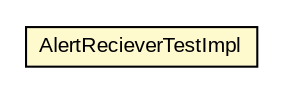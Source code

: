 #!/usr/local/bin/dot
#
# Class diagram 
# Generated by UMLGraph version R5_6-24-gf6e263 (http://www.umlgraph.org/)
#

digraph G {
	edge [fontname="arial",fontsize=10,labelfontname="arial",labelfontsize=10];
	node [fontname="arial",fontsize=10,shape=plaintext];
	nodesep=0.25;
	ranksep=0.5;
	// org.miloss.fgsms.plugins.sla.alertservice.AlertRecieverTestImpl
	c135001 [label=<<table title="org.miloss.fgsms.plugins.sla.alertservice.AlertRecieverTestImpl" border="0" cellborder="1" cellspacing="0" cellpadding="2" port="p" bgcolor="lemonChiffon" href="./AlertRecieverTestImpl.html">
		<tr><td><table border="0" cellspacing="0" cellpadding="1">
<tr><td align="center" balign="center"> AlertRecieverTestImpl </td></tr>
		</table></td></tr>
		</table>>, URL="./AlertRecieverTestImpl.html", fontname="arial", fontcolor="black", fontsize=10.0];
}


